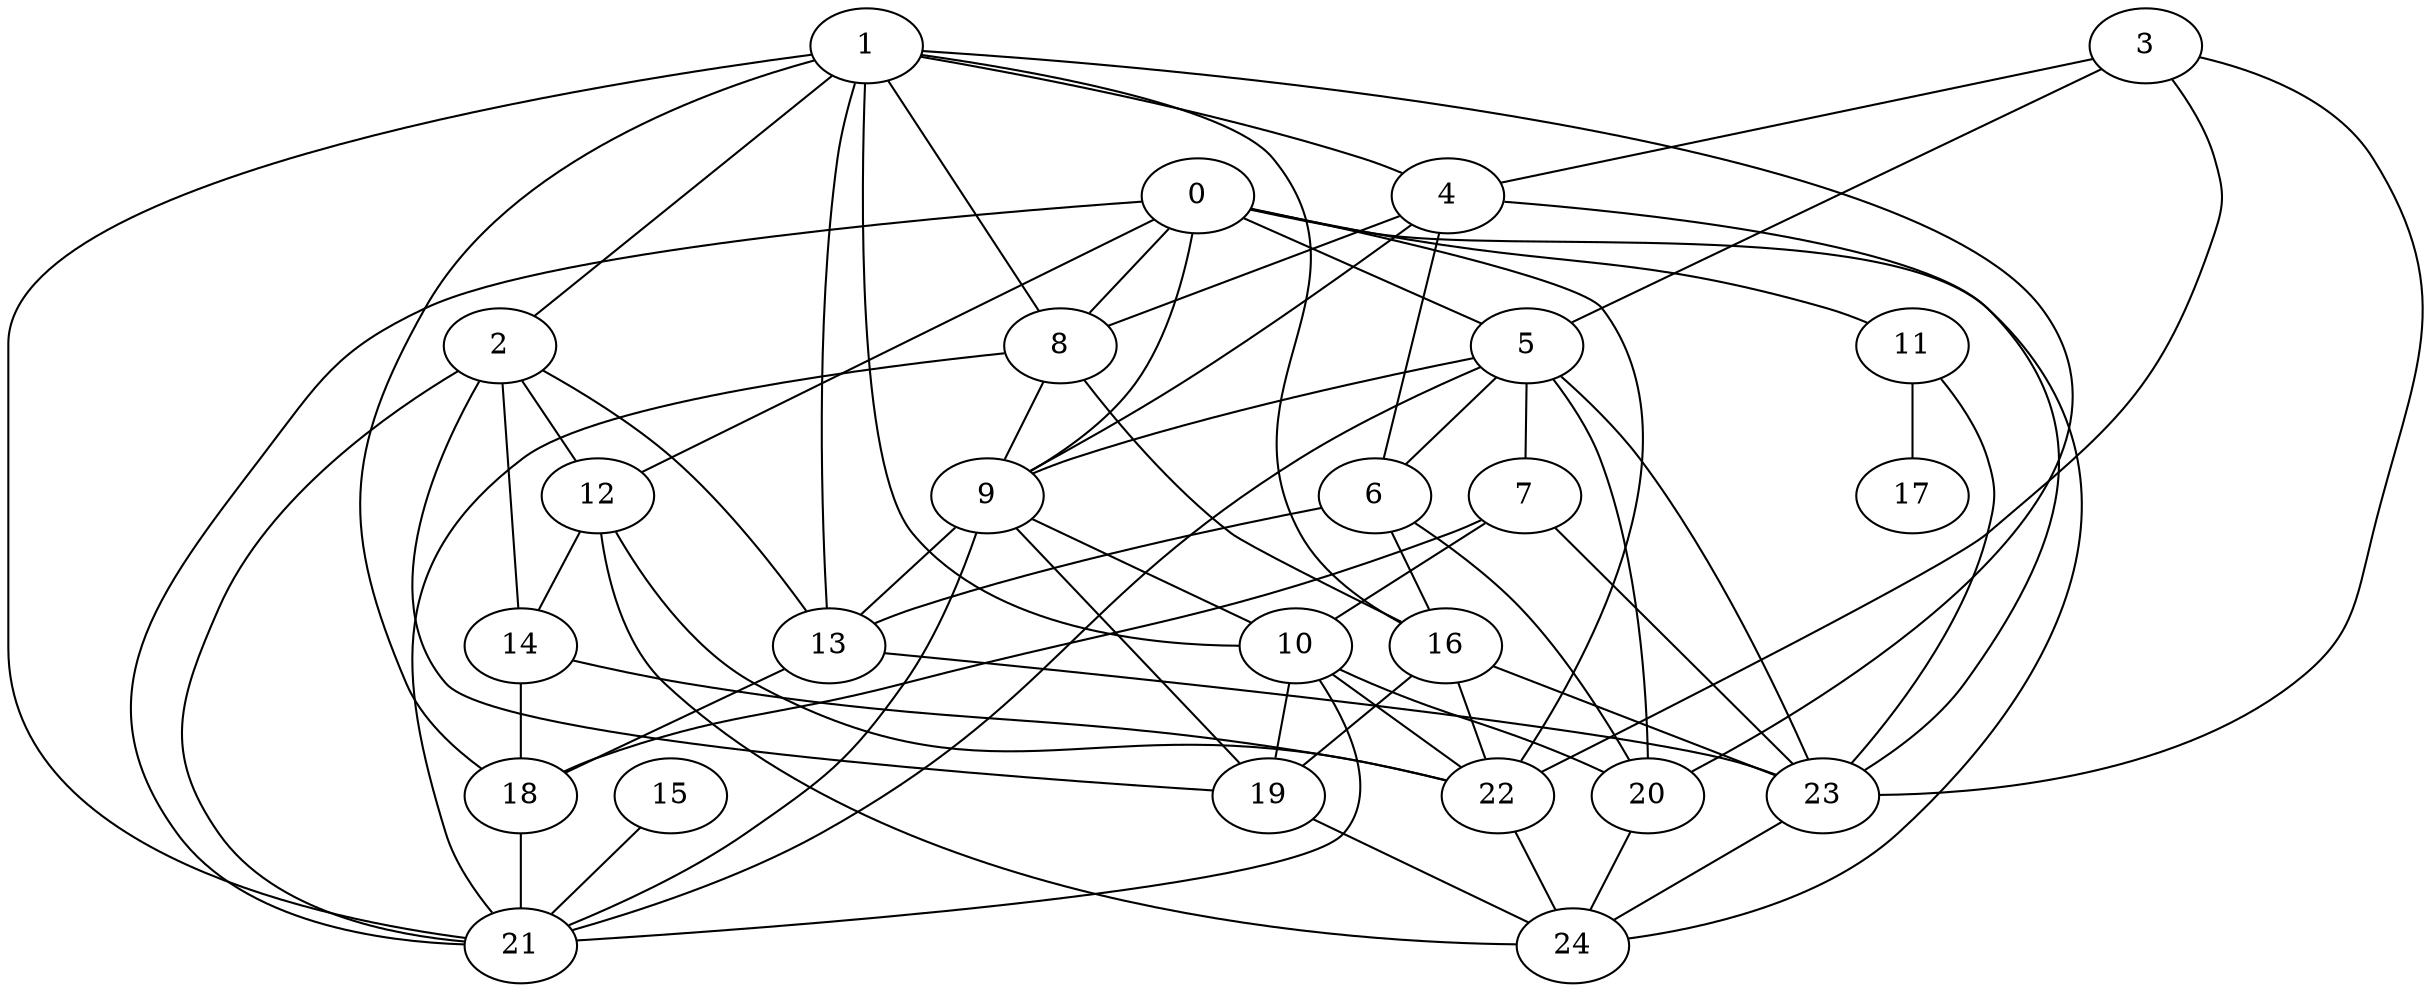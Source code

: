 strict graph "gnp_random_graph(25,0.25)" {
0;
1;
2;
3;
4;
5;
6;
7;
8;
9;
10;
11;
12;
13;
14;
15;
16;
17;
18;
19;
20;
21;
22;
23;
24;
0 -- 5  [is_available=True, prob="1.0"];
0 -- 8  [is_available=True, prob="0.422562579191"];
0 -- 9  [is_available=True, prob="0.622796523295"];
0 -- 11  [is_available=True, prob="0.584028775517"];
0 -- 12  [is_available=True, prob="0.429166043549"];
0 -- 21  [is_available=True, prob="0.253062034592"];
0 -- 22  [is_available=True, prob="1.0"];
0 -- 24  [is_available=True, prob="0.713164603996"];
1 -- 2  [is_available=True, prob="0.797661046704"];
1 -- 4  [is_available=True, prob="0.674972142087"];
1 -- 8  [is_available=True, prob="0.427655060182"];
1 -- 10  [is_available=True, prob="0.40837726228"];
1 -- 13  [is_available=True, prob="0.186908202613"];
1 -- 16  [is_available=True, prob="0.329288873747"];
1 -- 18  [is_available=True, prob="0.39226268761"];
1 -- 20  [is_available=True, prob="0.0474817186033"];
1 -- 21  [is_available=True, prob="1.0"];
2 -- 12  [is_available=True, prob="0.395784678967"];
2 -- 13  [is_available=True, prob="0.492497657779"];
2 -- 14  [is_available=True, prob="0.772182570166"];
2 -- 19  [is_available=True, prob="0.173970569905"];
2 -- 21  [is_available=True, prob="0.250024601457"];
3 -- 4  [is_available=True, prob="1.0"];
3 -- 5  [is_available=True, prob="0.892454613376"];
3 -- 22  [is_available=True, prob="0.165839179247"];
3 -- 23  [is_available=True, prob="0.475586414757"];
4 -- 6  [is_available=True, prob="0.170763721275"];
4 -- 8  [is_available=True, prob="1.0"];
4 -- 9  [is_available=True, prob="1.0"];
4 -- 23  [is_available=True, prob="1.0"];
5 -- 6  [is_available=True, prob="0.457905904244"];
5 -- 7  [is_available=True, prob="1.0"];
5 -- 9  [is_available=True, prob="0.127768988554"];
5 -- 20  [is_available=True, prob="0.752968380277"];
5 -- 21  [is_available=True, prob="0.411170562124"];
5 -- 23  [is_available=True, prob="1.0"];
6 -- 16  [is_available=True, prob="0.292382107934"];
6 -- 20  [is_available=True, prob="0.0306188435243"];
6 -- 13  [is_available=True, prob="0.403497775048"];
7 -- 10  [is_available=True, prob="1.0"];
7 -- 18  [is_available=True, prob="0.23463332086"];
7 -- 23  [is_available=True, prob="0.540983436071"];
8 -- 9  [is_available=True, prob="0.465755570483"];
8 -- 16  [is_available=True, prob="0.342120011979"];
8 -- 21  [is_available=True, prob="0.227674302913"];
9 -- 10  [is_available=True, prob="0.474611882353"];
9 -- 13  [is_available=True, prob="0.154468390994"];
9 -- 19  [is_available=True, prob="0.543680237709"];
9 -- 21  [is_available=True, prob="0.591231874236"];
10 -- 19  [is_available=True, prob="0.0454875417606"];
10 -- 20  [is_available=True, prob="0.386068483388"];
10 -- 21  [is_available=True, prob="0.959933621651"];
10 -- 22  [is_available=True, prob="0.428707816055"];
11 -- 17  [is_available=True, prob="0.524617721107"];
11 -- 23  [is_available=True, prob="0.330191792659"];
12 -- 24  [is_available=True, prob="0.247004574189"];
12 -- 22  [is_available=True, prob="1.0"];
12 -- 14  [is_available=True, prob="0.437772333611"];
13 -- 18  [is_available=True, prob="1.0"];
13 -- 23  [is_available=True, prob="1.0"];
14 -- 18  [is_available=True, prob="1.0"];
14 -- 22  [is_available=True, prob="0.30735637416"];
15 -- 21  [is_available=True, prob="0.579002814684"];
16 -- 19  [is_available=True, prob="0.385784556781"];
16 -- 22  [is_available=True, prob="0.774997506175"];
16 -- 23  [is_available=True, prob="0.0331399762209"];
18 -- 21  [is_available=True, prob="0.669620150164"];
19 -- 24  [is_available=True, prob="0.470365032028"];
20 -- 24  [is_available=True, prob="0.0422595333004"];
22 -- 24  [is_available=True, prob="1.0"];
23 -- 24  [is_available=True, prob="0.386125651465"];
}
